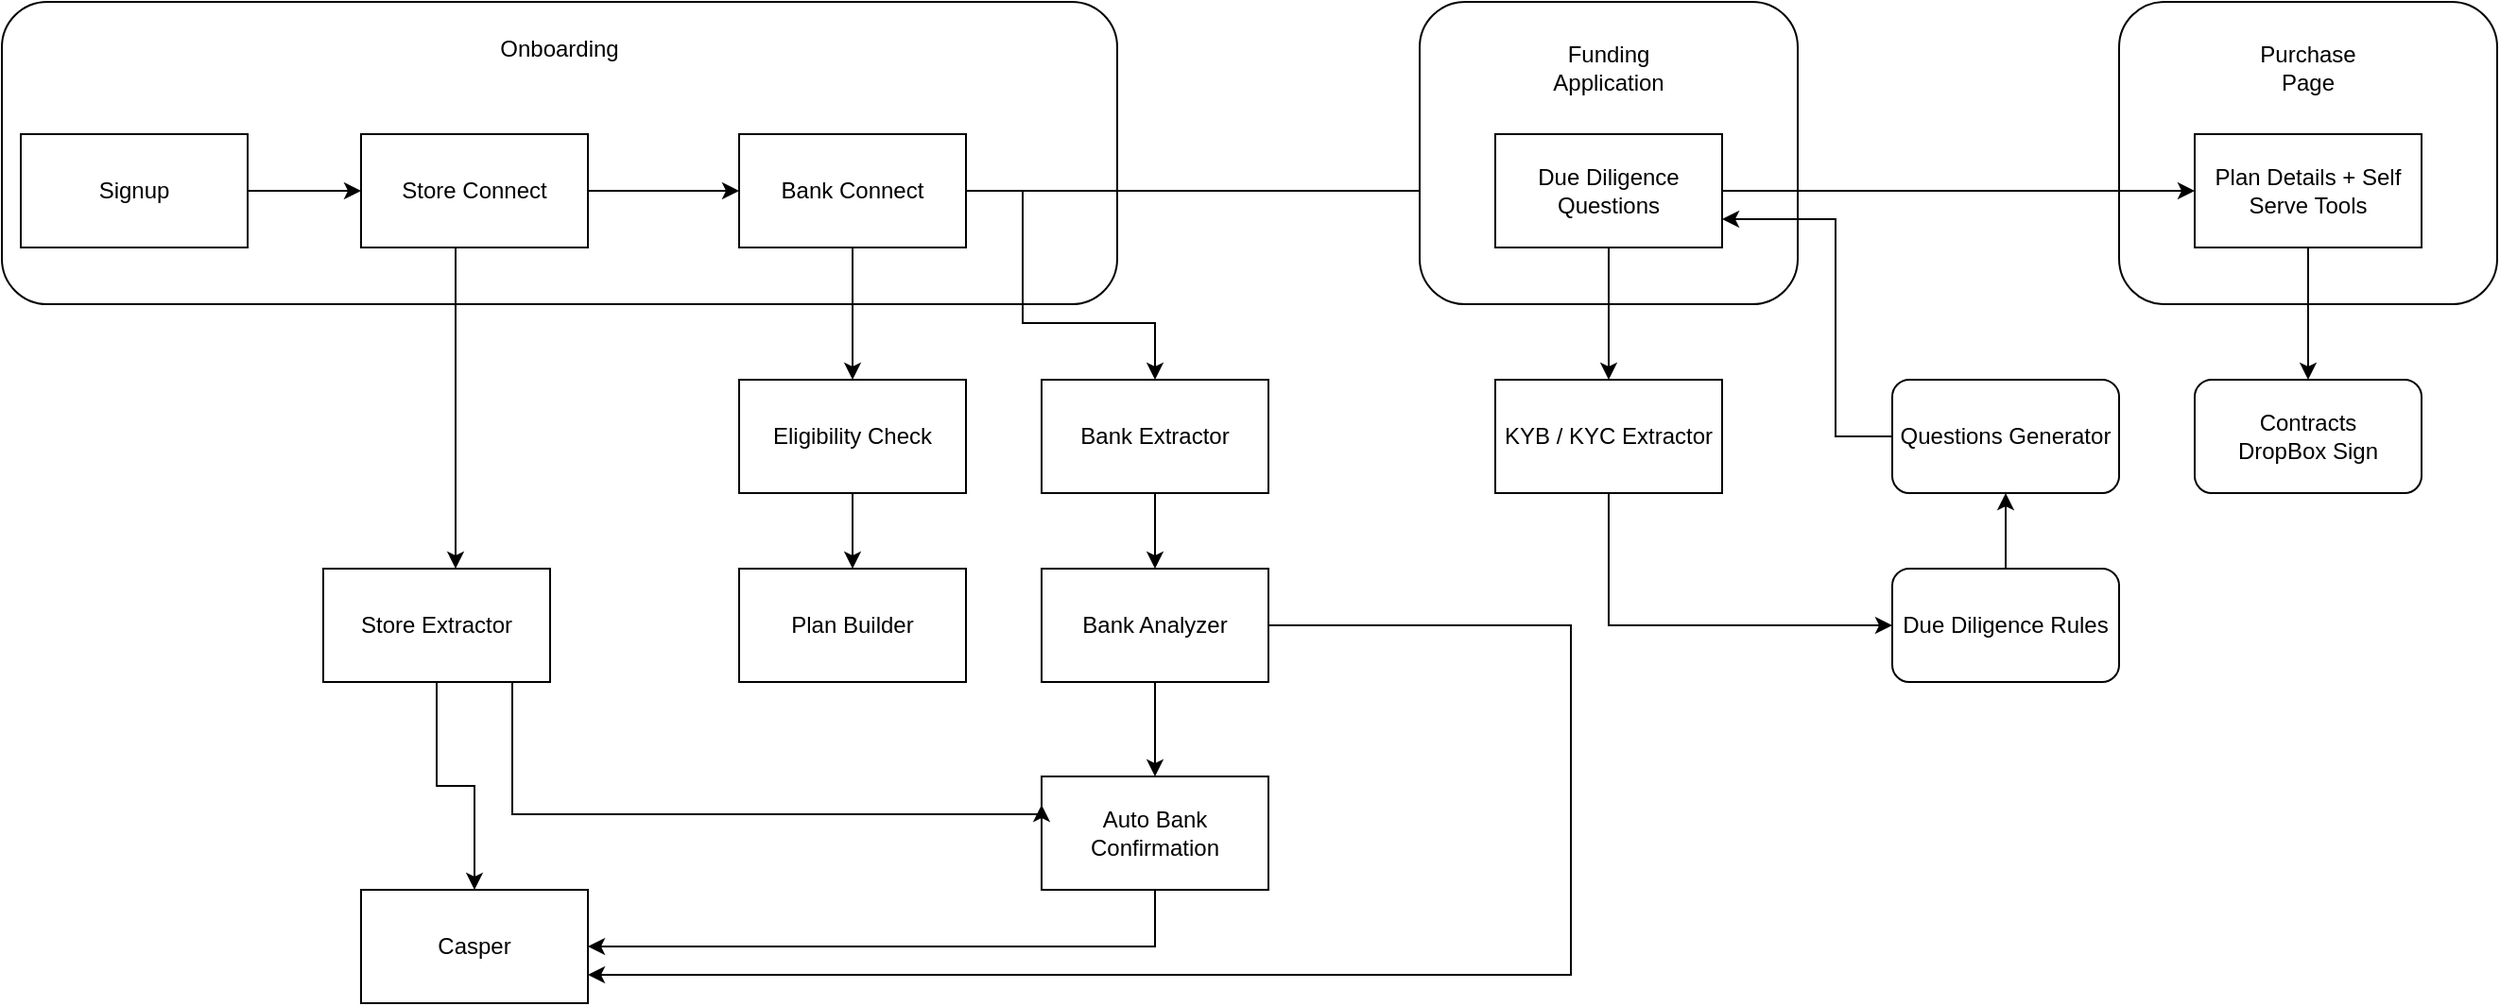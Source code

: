 <mxfile version="28.2.5">
  <diagram name="Page-1" id="UjOTRW7vhjB5Is7gNjRP">
    <mxGraphModel dx="1203" dy="906" grid="1" gridSize="10" guides="1" tooltips="1" connect="1" arrows="1" fold="1" page="1" pageScale="1" pageWidth="1169" pageHeight="827" math="0" shadow="0">
      <root>
        <mxCell id="0" />
        <mxCell id="1" parent="0" />
        <mxCell id="l6LLySE8dGEOb2_Vdk8C-20" value="" style="group" vertex="1" connectable="0" parent="1">
          <mxGeometry x="10" y="90" width="590" height="160" as="geometry" />
        </mxCell>
        <mxCell id="l6LLySE8dGEOb2_Vdk8C-1" value="" style="rounded=1;whiteSpace=wrap;html=1;shadow=0;" vertex="1" parent="l6LLySE8dGEOb2_Vdk8C-20">
          <mxGeometry width="590" height="160" as="geometry" />
        </mxCell>
        <mxCell id="l6LLySE8dGEOb2_Vdk8C-2" value="Onboarding" style="text;html=1;align=center;verticalAlign=middle;whiteSpace=wrap;rounded=0;" vertex="1" parent="l6LLySE8dGEOb2_Vdk8C-20">
          <mxGeometry x="265" y="10" width="60" height="30" as="geometry" />
        </mxCell>
        <mxCell id="B6PUh7vm7_zcToJWxVo1-3" value="" style="edgeStyle=orthogonalEdgeStyle;rounded=0;orthogonalLoop=1;jettySize=auto;html=1;" parent="1" source="B6PUh7vm7_zcToJWxVo1-1" target="B6PUh7vm7_zcToJWxVo1-2" edge="1">
          <mxGeometry relative="1" as="geometry" />
        </mxCell>
        <mxCell id="B6PUh7vm7_zcToJWxVo1-1" value="Store Connect" style="rounded=0;whiteSpace=wrap;html=1;" parent="1" vertex="1">
          <mxGeometry x="200" y="160" width="120" height="60" as="geometry" />
        </mxCell>
        <mxCell id="B6PUh7vm7_zcToJWxVo1-20" value="" style="edgeStyle=orthogonalEdgeStyle;rounded=0;orthogonalLoop=1;jettySize=auto;html=1;" parent="1" source="B6PUh7vm7_zcToJWxVo1-1" target="B6PUh7vm7_zcToJWxVo1-19" edge="1">
          <mxGeometry relative="1" as="geometry">
            <Array as="points">
              <mxPoint x="250" y="260" />
              <mxPoint x="250" y="260" />
            </Array>
          </mxGeometry>
        </mxCell>
        <mxCell id="B6PUh7vm7_zcToJWxVo1-5" value="" style="edgeStyle=orthogonalEdgeStyle;rounded=0;orthogonalLoop=1;jettySize=auto;html=1;" parent="1" source="B6PUh7vm7_zcToJWxVo1-2" target="B6PUh7vm7_zcToJWxVo1-4" edge="1">
          <mxGeometry relative="1" as="geometry" />
        </mxCell>
        <mxCell id="l6LLySE8dGEOb2_Vdk8C-5" style="edgeStyle=orthogonalEdgeStyle;rounded=0;orthogonalLoop=1;jettySize=auto;html=1;" edge="1" parent="1" source="B6PUh7vm7_zcToJWxVo1-2" target="l6LLySE8dGEOb2_Vdk8C-4">
          <mxGeometry relative="1" as="geometry" />
        </mxCell>
        <mxCell id="l6LLySE8dGEOb2_Vdk8C-26" style="edgeStyle=orthogonalEdgeStyle;rounded=0;orthogonalLoop=1;jettySize=auto;html=1;entryX=0.5;entryY=0;entryDx=0;entryDy=0;" edge="1" parent="1" source="B6PUh7vm7_zcToJWxVo1-2" target="l6LLySE8dGEOb2_Vdk8C-25">
          <mxGeometry relative="1" as="geometry">
            <Array as="points">
              <mxPoint x="550" y="190" />
              <mxPoint x="550" y="260" />
              <mxPoint x="620" y="260" />
            </Array>
          </mxGeometry>
        </mxCell>
        <mxCell id="B6PUh7vm7_zcToJWxVo1-2" value="Bank Connect" style="rounded=0;whiteSpace=wrap;html=1;" parent="1" vertex="1">
          <mxGeometry x="400" y="160" width="120" height="60" as="geometry" />
        </mxCell>
        <mxCell id="B6PUh7vm7_zcToJWxVo1-7" style="edgeStyle=orthogonalEdgeStyle;rounded=0;orthogonalLoop=1;jettySize=auto;html=1;" parent="1" source="B6PUh7vm7_zcToJWxVo1-6" target="B6PUh7vm7_zcToJWxVo1-1" edge="1">
          <mxGeometry relative="1" as="geometry" />
        </mxCell>
        <mxCell id="B6PUh7vm7_zcToJWxVo1-6" value="Signup" style="rounded=0;whiteSpace=wrap;html=1;" parent="1" vertex="1">
          <mxGeometry x="20" y="160" width="120" height="60" as="geometry" />
        </mxCell>
        <mxCell id="B6PUh7vm7_zcToJWxVo1-9" value="Plan Builder" style="rounded=0;whiteSpace=wrap;html=1;" parent="1" vertex="1">
          <mxGeometry x="400" y="390" width="120" height="60" as="geometry" />
        </mxCell>
        <mxCell id="B6PUh7vm7_zcToJWxVo1-23" value="" style="edgeStyle=orthogonalEdgeStyle;rounded=0;orthogonalLoop=1;jettySize=auto;html=1;" parent="1" source="B6PUh7vm7_zcToJWxVo1-11" target="B6PUh7vm7_zcToJWxVo1-22" edge="1">
          <mxGeometry relative="1" as="geometry" />
        </mxCell>
        <mxCell id="l6LLySE8dGEOb2_Vdk8C-24" style="edgeStyle=orthogonalEdgeStyle;rounded=0;orthogonalLoop=1;jettySize=auto;html=1;entryX=1;entryY=0.75;entryDx=0;entryDy=0;" edge="1" parent="1" source="B6PUh7vm7_zcToJWxVo1-11" target="B6PUh7vm7_zcToJWxVo1-13">
          <mxGeometry relative="1" as="geometry">
            <Array as="points">
              <mxPoint x="840" y="420" />
              <mxPoint x="840" y="605" />
            </Array>
          </mxGeometry>
        </mxCell>
        <mxCell id="B6PUh7vm7_zcToJWxVo1-11" value="Bank Analyzer" style="whiteSpace=wrap;html=1;rounded=0;" parent="1" vertex="1">
          <mxGeometry x="560" y="390" width="120" height="60" as="geometry" />
        </mxCell>
        <mxCell id="B6PUh7vm7_zcToJWxVo1-13" value="Casper" style="whiteSpace=wrap;html=1;rounded=0;" parent="1" vertex="1">
          <mxGeometry x="200" y="560" width="120" height="60" as="geometry" />
        </mxCell>
        <mxCell id="l6LLySE8dGEOb2_Vdk8C-21" style="edgeStyle=orthogonalEdgeStyle;rounded=0;orthogonalLoop=1;jettySize=auto;html=1;" edge="1" parent="1" source="B6PUh7vm7_zcToJWxVo1-19" target="B6PUh7vm7_zcToJWxVo1-13">
          <mxGeometry relative="1" as="geometry" />
        </mxCell>
        <mxCell id="B6PUh7vm7_zcToJWxVo1-19" value="Store Extractor" style="whiteSpace=wrap;html=1;rounded=0;" parent="1" vertex="1">
          <mxGeometry x="180" y="390" width="120" height="60" as="geometry" />
        </mxCell>
        <mxCell id="l6LLySE8dGEOb2_Vdk8C-39" style="edgeStyle=orthogonalEdgeStyle;rounded=0;orthogonalLoop=1;jettySize=auto;html=1;entryX=1;entryY=0.5;entryDx=0;entryDy=0;" edge="1" parent="1" source="B6PUh7vm7_zcToJWxVo1-22" target="B6PUh7vm7_zcToJWxVo1-13">
          <mxGeometry relative="1" as="geometry">
            <Array as="points">
              <mxPoint x="620" y="590" />
            </Array>
          </mxGeometry>
        </mxCell>
        <mxCell id="B6PUh7vm7_zcToJWxVo1-22" value="Auto Bank Confirmation" style="whiteSpace=wrap;html=1;rounded=0;" parent="1" vertex="1">
          <mxGeometry x="560" y="500" width="120" height="60" as="geometry" />
        </mxCell>
        <mxCell id="B6PUh7vm7_zcToJWxVo1-24" style="edgeStyle=orthogonalEdgeStyle;rounded=0;orthogonalLoop=1;jettySize=auto;html=1;entryX=0;entryY=0.25;entryDx=0;entryDy=0;" parent="1" source="B6PUh7vm7_zcToJWxVo1-19" target="B6PUh7vm7_zcToJWxVo1-22" edge="1">
          <mxGeometry relative="1" as="geometry">
            <Array as="points">
              <mxPoint x="280" y="520" />
              <mxPoint x="560" y="520" />
            </Array>
            <mxPoint x="470" y="520" as="targetPoint" />
          </mxGeometry>
        </mxCell>
        <mxCell id="l6LLySE8dGEOb2_Vdk8C-7" style="edgeStyle=orthogonalEdgeStyle;rounded=0;orthogonalLoop=1;jettySize=auto;html=1;entryX=0.5;entryY=0;entryDx=0;entryDy=0;" edge="1" parent="1" source="l6LLySE8dGEOb2_Vdk8C-4" target="B6PUh7vm7_zcToJWxVo1-9">
          <mxGeometry relative="1" as="geometry" />
        </mxCell>
        <mxCell id="l6LLySE8dGEOb2_Vdk8C-4" value="Eligibility Check" style="rounded=0;whiteSpace=wrap;html=1;" vertex="1" parent="1">
          <mxGeometry x="400" y="290" width="120" height="60" as="geometry" />
        </mxCell>
        <mxCell id="l6LLySE8dGEOb2_Vdk8C-27" style="edgeStyle=orthogonalEdgeStyle;rounded=0;orthogonalLoop=1;jettySize=auto;html=1;" edge="1" parent="1" source="l6LLySE8dGEOb2_Vdk8C-25" target="B6PUh7vm7_zcToJWxVo1-11">
          <mxGeometry relative="1" as="geometry" />
        </mxCell>
        <mxCell id="l6LLySE8dGEOb2_Vdk8C-25" value="Bank Extractor" style="whiteSpace=wrap;html=1;rounded=0;" vertex="1" parent="1">
          <mxGeometry x="560" y="290" width="120" height="60" as="geometry" />
        </mxCell>
        <mxCell id="l6LLySE8dGEOb2_Vdk8C-35" style="edgeStyle=orthogonalEdgeStyle;rounded=0;orthogonalLoop=1;jettySize=auto;html=1;entryX=0;entryY=0.5;entryDx=0;entryDy=0;exitX=0.5;exitY=1;exitDx=0;exitDy=0;" edge="1" parent="1" source="l6LLySE8dGEOb2_Vdk8C-28" target="l6LLySE8dGEOb2_Vdk8C-31">
          <mxGeometry relative="1" as="geometry" />
        </mxCell>
        <mxCell id="l6LLySE8dGEOb2_Vdk8C-28" value="KYB / KYC Extractor" style="whiteSpace=wrap;html=1;rounded=0;" vertex="1" parent="1">
          <mxGeometry x="800" y="290" width="120" height="60" as="geometry" />
        </mxCell>
        <mxCell id="l6LLySE8dGEOb2_Vdk8C-19" value="" style="group" vertex="1" connectable="0" parent="1">
          <mxGeometry x="1130" y="90" width="200" height="160" as="geometry" />
        </mxCell>
        <mxCell id="l6LLySE8dGEOb2_Vdk8C-10" value="" style="rounded=1;whiteSpace=wrap;html=1;" vertex="1" parent="l6LLySE8dGEOb2_Vdk8C-19">
          <mxGeometry width="200" height="160" as="geometry" />
        </mxCell>
        <mxCell id="l6LLySE8dGEOb2_Vdk8C-13" value="Purchase Page" style="text;html=1;align=center;verticalAlign=middle;whiteSpace=wrap;rounded=0;" vertex="1" parent="l6LLySE8dGEOb2_Vdk8C-19">
          <mxGeometry x="70" y="20" width="60" height="30" as="geometry" />
        </mxCell>
        <mxCell id="l6LLySE8dGEOb2_Vdk8C-17" value="Plan Details + Self Serve Tools" style="rounded=0;whiteSpace=wrap;html=1;" vertex="1" parent="l6LLySE8dGEOb2_Vdk8C-19">
          <mxGeometry x="40" y="70" width="120" height="60" as="geometry" />
        </mxCell>
        <mxCell id="l6LLySE8dGEOb2_Vdk8C-12" value="" style="group;shadow=0;" vertex="1" connectable="0" parent="1">
          <mxGeometry x="760" y="90" width="200" height="160" as="geometry" />
        </mxCell>
        <mxCell id="l6LLySE8dGEOb2_Vdk8C-8" value="" style="rounded=1;whiteSpace=wrap;html=1;" vertex="1" parent="l6LLySE8dGEOb2_Vdk8C-12">
          <mxGeometry width="200" height="160" as="geometry" />
        </mxCell>
        <mxCell id="l6LLySE8dGEOb2_Vdk8C-9" value="Funding Application" style="text;html=1;align=center;verticalAlign=middle;whiteSpace=wrap;rounded=0;" vertex="1" parent="l6LLySE8dGEOb2_Vdk8C-12">
          <mxGeometry x="70" y="20" width="60" height="30" as="geometry" />
        </mxCell>
        <mxCell id="l6LLySE8dGEOb2_Vdk8C-18" value="" style="edgeStyle=orthogonalEdgeStyle;rounded=0;orthogonalLoop=1;jettySize=auto;html=1;" edge="1" parent="1" source="B6PUh7vm7_zcToJWxVo1-4" target="l6LLySE8dGEOb2_Vdk8C-17">
          <mxGeometry relative="1" as="geometry" />
        </mxCell>
        <mxCell id="l6LLySE8dGEOb2_Vdk8C-30" style="edgeStyle=orthogonalEdgeStyle;rounded=0;orthogonalLoop=1;jettySize=auto;html=1;entryX=0.5;entryY=0;entryDx=0;entryDy=0;" edge="1" parent="1" source="B6PUh7vm7_zcToJWxVo1-4" target="l6LLySE8dGEOb2_Vdk8C-28">
          <mxGeometry relative="1" as="geometry" />
        </mxCell>
        <mxCell id="B6PUh7vm7_zcToJWxVo1-4" value="Due Diligence Questions" style="rounded=0;whiteSpace=wrap;html=1;" parent="1" vertex="1">
          <mxGeometry x="800" y="160" width="120" height="60" as="geometry" />
        </mxCell>
        <mxCell id="l6LLySE8dGEOb2_Vdk8C-36" style="edgeStyle=orthogonalEdgeStyle;rounded=0;orthogonalLoop=1;jettySize=auto;html=1;" edge="1" parent="1" source="l6LLySE8dGEOb2_Vdk8C-31" target="l6LLySE8dGEOb2_Vdk8C-34">
          <mxGeometry relative="1" as="geometry" />
        </mxCell>
        <mxCell id="l6LLySE8dGEOb2_Vdk8C-31" value="Due Diligence Rules" style="rounded=1;whiteSpace=wrap;html=1;" vertex="1" parent="1">
          <mxGeometry x="1010" y="390" width="120" height="60" as="geometry" />
        </mxCell>
        <mxCell id="l6LLySE8dGEOb2_Vdk8C-32" value="Contracts&lt;div&gt;DropBox Sign&lt;/div&gt;" style="rounded=1;whiteSpace=wrap;html=1;" vertex="1" parent="1">
          <mxGeometry x="1170" y="290" width="120" height="60" as="geometry" />
        </mxCell>
        <mxCell id="l6LLySE8dGEOb2_Vdk8C-37" style="edgeStyle=orthogonalEdgeStyle;rounded=0;orthogonalLoop=1;jettySize=auto;html=1;entryX=1;entryY=0.75;entryDx=0;entryDy=0;" edge="1" parent="1" source="l6LLySE8dGEOb2_Vdk8C-34" target="B6PUh7vm7_zcToJWxVo1-4">
          <mxGeometry relative="1" as="geometry">
            <Array as="points">
              <mxPoint x="980" y="320" />
              <mxPoint x="980" y="205" />
            </Array>
          </mxGeometry>
        </mxCell>
        <mxCell id="l6LLySE8dGEOb2_Vdk8C-34" value="Questions Generator" style="rounded=1;whiteSpace=wrap;html=1;" vertex="1" parent="1">
          <mxGeometry x="1010" y="290" width="120" height="60" as="geometry" />
        </mxCell>
        <mxCell id="l6LLySE8dGEOb2_Vdk8C-42" style="edgeStyle=orthogonalEdgeStyle;rounded=0;orthogonalLoop=1;jettySize=auto;html=1;exitX=0.5;exitY=1;exitDx=0;exitDy=0;" edge="1" parent="1" source="l6LLySE8dGEOb2_Vdk8C-17" target="l6LLySE8dGEOb2_Vdk8C-32">
          <mxGeometry relative="1" as="geometry" />
        </mxCell>
      </root>
    </mxGraphModel>
  </diagram>
</mxfile>
